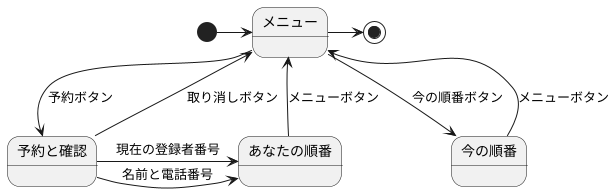 @startuml 演習6-3
[*] -right->メニュー
メニュー-right->[*]
メニュー--> 予約と確認 :予約ボタン
予約と確認--> メニュー :取り消しボタン
あなたの順番 -up-> メニュー :メニューボタン
メニュー-down-> 今の順番 :今の順番ボタン
今の順番-up-> メニュー :メニューボタン
予約と確認-right-> あなたの順番 :名前と電話番号
予約と確認-right-> あなたの順番 :現在の登録者番号

@enduml
